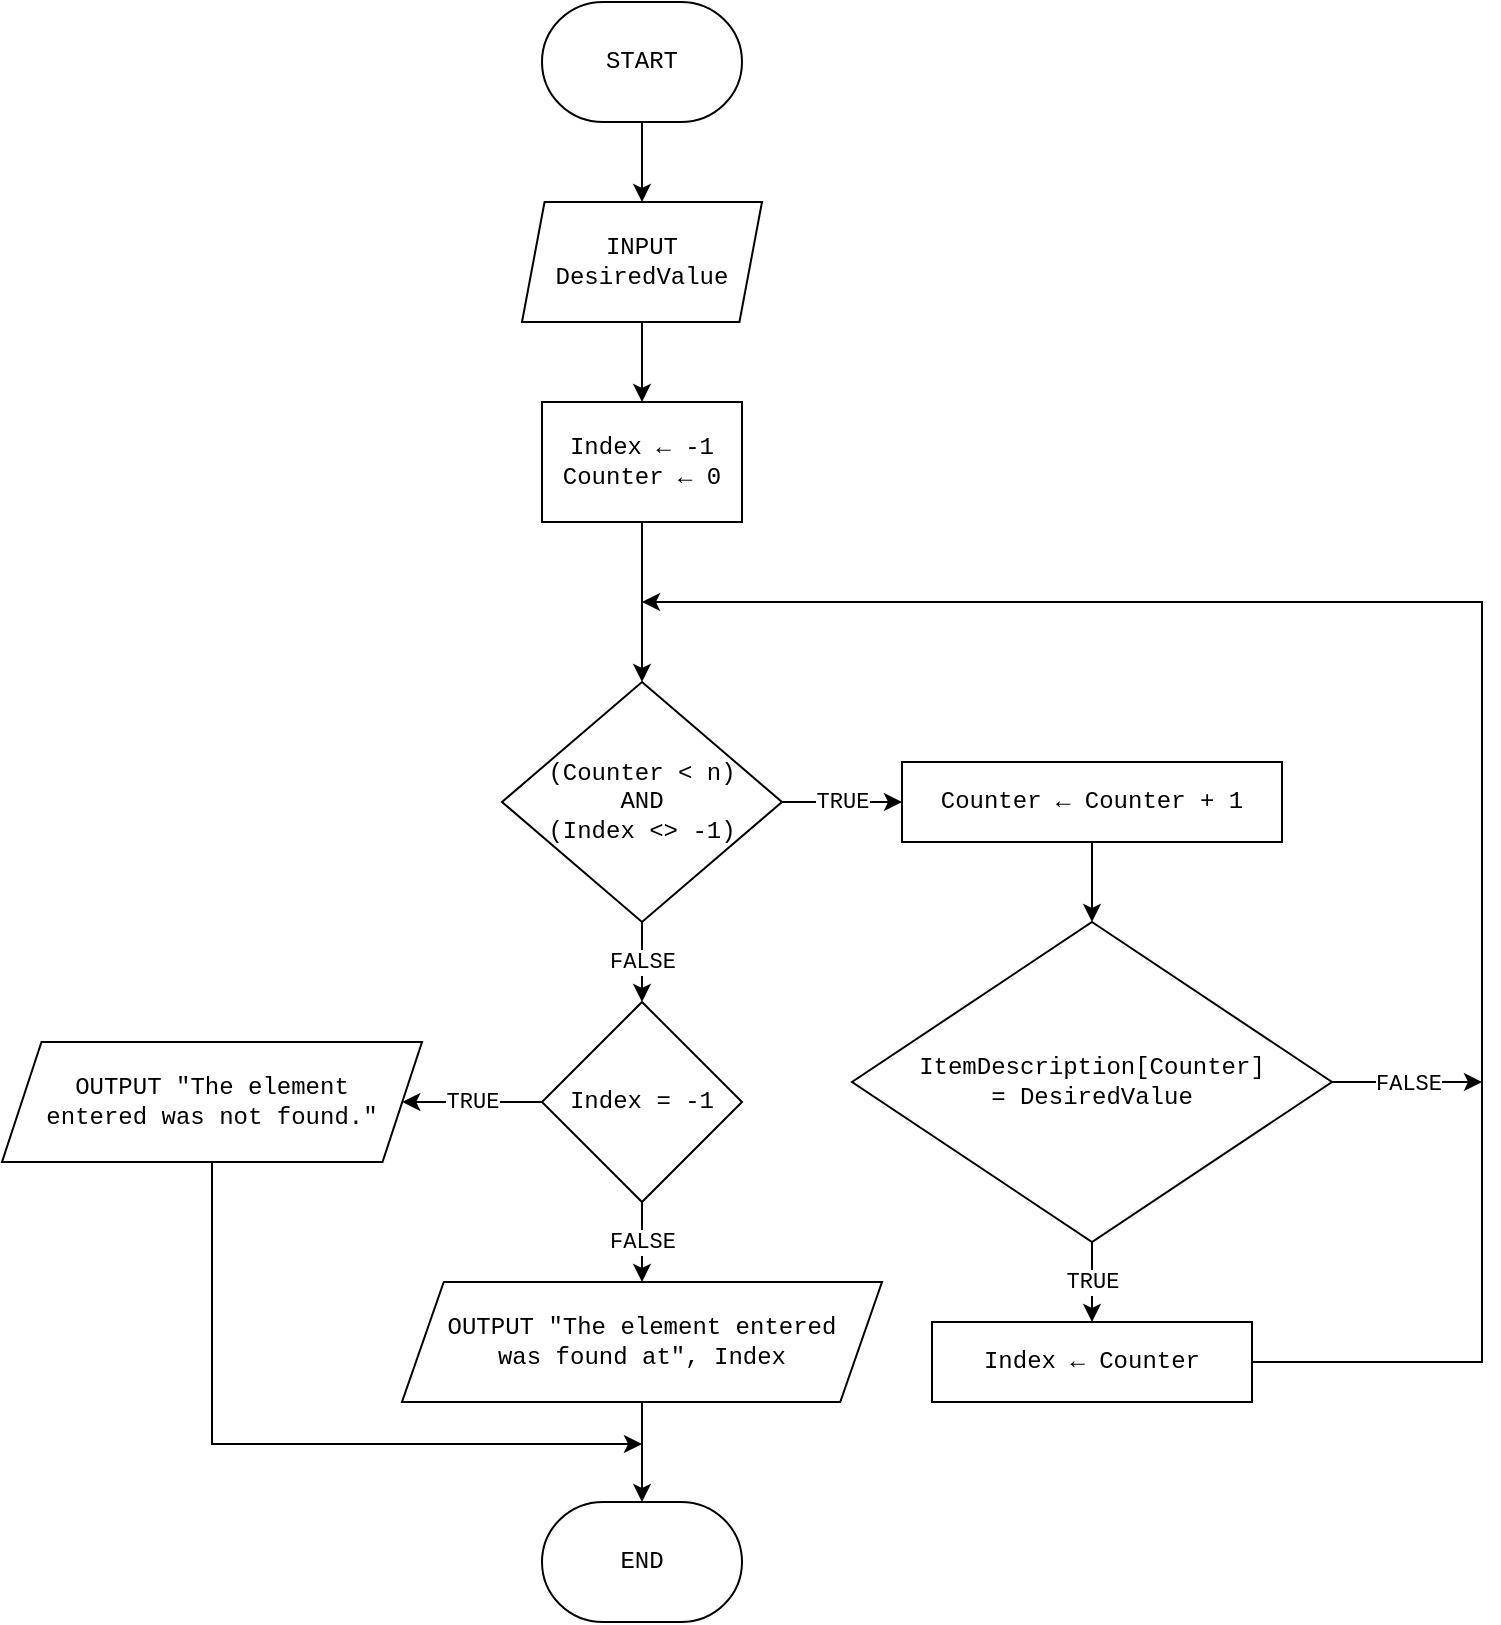 <mxfile version="13.7.7" type="device"><diagram id="6a731a19-8d31-9384-78a2-239565b7b9f0" name="Page-1"><mxGraphModel dx="868" dy="431" grid="1" gridSize="10" guides="1" tooltips="1" connect="1" arrows="1" fold="1" page="1" pageScale="1" pageWidth="1169" pageHeight="827" background="#ffffff" math="0" shadow="0"><root><mxCell id="0"/><mxCell id="1" parent="0"/><mxCell id="4aopQjOT5wYyAolS8M5e-67" value="" style="edgeStyle=orthogonalEdgeStyle;rounded=0;orthogonalLoop=1;jettySize=auto;html=1;fontFamily=Courier New;strokeWidth=1;" parent="1" source="4aopQjOT5wYyAolS8M5e-55" target="4aopQjOT5wYyAolS8M5e-56" edge="1"><mxGeometry relative="1" as="geometry"/></mxCell><mxCell id="4aopQjOT5wYyAolS8M5e-55" value="START" style="strokeWidth=1;html=1;shape=mxgraph.flowchart.terminator;whiteSpace=wrap;fontFamily=Courier New;" parent="1" vertex="1"><mxGeometry x="390" y="9" width="100" height="60" as="geometry"/></mxCell><mxCell id="4aopQjOT5wYyAolS8M5e-68" value="" style="edgeStyle=orthogonalEdgeStyle;rounded=0;orthogonalLoop=1;jettySize=auto;html=1;fontFamily=Courier New;strokeWidth=1;" parent="1" source="4aopQjOT5wYyAolS8M5e-56" target="4aopQjOT5wYyAolS8M5e-57" edge="1"><mxGeometry relative="1" as="geometry"/></mxCell><mxCell id="4aopQjOT5wYyAolS8M5e-56" value="INPUT&lt;br&gt;DesiredValue" style="shape=parallelogram;html=1;strokeWidth=1;perimeter=parallelogramPerimeter;rounded=1;arcSize=0;size=0.094;whiteSpace=wrap;fontFamily=Courier New;" parent="1" vertex="1"><mxGeometry x="380" y="109" width="120" height="60" as="geometry"/></mxCell><mxCell id="4aopQjOT5wYyAolS8M5e-70" value="" style="edgeStyle=orthogonalEdgeStyle;rounded=0;orthogonalLoop=1;jettySize=auto;html=1;fontFamily=Courier New;strokeWidth=1;" parent="1" source="4aopQjOT5wYyAolS8M5e-57" target="4aopQjOT5wYyAolS8M5e-58" edge="1"><mxGeometry relative="1" as="geometry"/></mxCell><mxCell id="4aopQjOT5wYyAolS8M5e-57" value="&lt;div&gt;Index ← -1&lt;/div&gt;&lt;div&gt;Counter ← 0&lt;/div&gt;" style="rounded=1;whiteSpace=wrap;html=1;absoluteArcSize=1;arcSize=0;strokeWidth=1;fontFamily=Courier New;" parent="1" vertex="1"><mxGeometry x="390" y="209" width="100" height="60" as="geometry"/></mxCell><mxCell id="4aopQjOT5wYyAolS8M5e-71" value="FALSE" style="edgeStyle=orthogonalEdgeStyle;rounded=0;orthogonalLoop=1;jettySize=auto;html=1;fontFamily=Courier New;strokeWidth=1;" parent="1" source="4aopQjOT5wYyAolS8M5e-58" target="4aopQjOT5wYyAolS8M5e-62" edge="1"><mxGeometry relative="1" as="geometry"/></mxCell><mxCell id="4aopQjOT5wYyAolS8M5e-72" value="TRUE" style="edgeStyle=orthogonalEdgeStyle;rounded=0;orthogonalLoop=1;jettySize=auto;html=1;fontFamily=Courier New;strokeWidth=1;" parent="1" source="4aopQjOT5wYyAolS8M5e-58" target="4aopQjOT5wYyAolS8M5e-60" edge="1"><mxGeometry relative="1" as="geometry"/></mxCell><mxCell id="4aopQjOT5wYyAolS8M5e-58" value="(Counter &amp;lt; n)&lt;br&gt;AND&lt;br&gt;(Index &amp;lt;&amp;gt; -1)" style="strokeWidth=1;html=1;shape=mxgraph.flowchart.decision;whiteSpace=wrap;fontFamily=Courier New;" parent="1" vertex="1"><mxGeometry x="370" y="349" width="140" height="120" as="geometry"/></mxCell><mxCell id="4aopQjOT5wYyAolS8M5e-75" value="TRUE" style="edgeStyle=orthogonalEdgeStyle;rounded=0;orthogonalLoop=1;jettySize=auto;html=1;fontFamily=Courier New;strokeWidth=1;" parent="1" source="4aopQjOT5wYyAolS8M5e-59" target="4aopQjOT5wYyAolS8M5e-61" edge="1"><mxGeometry relative="1" as="geometry"/></mxCell><mxCell id="89qcx35eG2iA4Gg_0h0--1" value="FALSE" style="edgeStyle=orthogonalEdgeStyle;rounded=0;orthogonalLoop=1;jettySize=auto;html=1;exitX=1;exitY=0.5;exitDx=0;exitDy=0;exitPerimeter=0;fontFamily=Courier New;strokeWidth=1;" parent="1" source="4aopQjOT5wYyAolS8M5e-59" edge="1"><mxGeometry relative="1" as="geometry"><mxPoint x="860" y="549" as="targetPoint"/></mxGeometry></mxCell><mxCell id="4aopQjOT5wYyAolS8M5e-59" value="ItemDescription[Counter]&lt;br&gt;= DesiredValue" style="strokeWidth=1;html=1;shape=mxgraph.flowchart.decision;whiteSpace=wrap;fontFamily=Courier New;" parent="1" vertex="1"><mxGeometry x="545" y="469" width="240" height="160" as="geometry"/></mxCell><mxCell id="4aopQjOT5wYyAolS8M5e-73" value="" style="edgeStyle=orthogonalEdgeStyle;rounded=0;orthogonalLoop=1;jettySize=auto;html=1;fontFamily=Courier New;strokeWidth=1;" parent="1" source="4aopQjOT5wYyAolS8M5e-60" target="4aopQjOT5wYyAolS8M5e-59" edge="1"><mxGeometry relative="1" as="geometry"/></mxCell><mxCell id="4aopQjOT5wYyAolS8M5e-60" value="&lt;div&gt;Counter ← Counter + 1&lt;/div&gt;" style="rounded=1;whiteSpace=wrap;html=1;absoluteArcSize=1;arcSize=0;strokeWidth=1;fontFamily=Courier New;" parent="1" vertex="1"><mxGeometry x="570" y="389" width="190" height="40" as="geometry"/></mxCell><mxCell id="bjvfdXLjTbMyFbtOyR9q-5" style="edgeStyle=orthogonalEdgeStyle;rounded=0;orthogonalLoop=1;jettySize=auto;html=1;fontFamily=Courier New;strokeWidth=1;exitX=1;exitY=0.5;exitDx=0;exitDy=0;" parent="1" edge="1" source="4aopQjOT5wYyAolS8M5e-61"><mxGeometry relative="1" as="geometry"><mxPoint x="440" y="309" as="targetPoint"/><Array as="points"><mxPoint x="860" y="689"/><mxPoint x="860" y="309"/></Array><mxPoint x="765" y="689" as="sourcePoint"/></mxGeometry></mxCell><mxCell id="4aopQjOT5wYyAolS8M5e-61" value="&lt;div&gt;Index ← Counter&lt;/div&gt;" style="rounded=1;whiteSpace=wrap;html=1;absoluteArcSize=1;arcSize=0;strokeWidth=1;fontFamily=Courier New;" parent="1" vertex="1"><mxGeometry x="585" y="669" width="160" height="40" as="geometry"/></mxCell><mxCell id="bjvfdXLjTbMyFbtOyR9q-2" value="TRUE" style="edgeStyle=orthogonalEdgeStyle;rounded=0;orthogonalLoop=1;jettySize=auto;html=1;fontFamily=Courier New;strokeWidth=1;" parent="1" source="4aopQjOT5wYyAolS8M5e-62" target="4aopQjOT5wYyAolS8M5e-63" edge="1"><mxGeometry relative="1" as="geometry"/></mxCell><mxCell id="bjvfdXLjTbMyFbtOyR9q-3" value="FALSE" style="edgeStyle=orthogonalEdgeStyle;rounded=0;orthogonalLoop=1;jettySize=auto;html=1;fontFamily=Courier New;strokeWidth=1;" parent="1" source="4aopQjOT5wYyAolS8M5e-62" target="4aopQjOT5wYyAolS8M5e-69" edge="1"><mxGeometry relative="1" as="geometry"/></mxCell><mxCell id="4aopQjOT5wYyAolS8M5e-62" value="Index = -1" style="strokeWidth=1;html=1;shape=mxgraph.flowchart.decision;whiteSpace=wrap;fontFamily=Courier New;" parent="1" vertex="1"><mxGeometry x="390" y="509" width="100" height="100" as="geometry"/></mxCell><mxCell id="89qcx35eG2iA4Gg_0h0--2" style="edgeStyle=orthogonalEdgeStyle;rounded=0;orthogonalLoop=1;jettySize=auto;html=1;exitX=0.5;exitY=1;exitDx=0;exitDy=0;fontFamily=Courier New;strokeWidth=1;" parent="1" source="4aopQjOT5wYyAolS8M5e-63" edge="1"><mxGeometry relative="1" as="geometry"><mxPoint x="440" y="730" as="targetPoint"/><Array as="points"><mxPoint x="225" y="730"/></Array></mxGeometry></mxCell><mxCell id="4aopQjOT5wYyAolS8M5e-63" value="OUTPUT &quot;The element&lt;br&gt;entered was not found.&quot;" style="shape=parallelogram;html=1;strokeWidth=1;perimeter=parallelogramPerimeter;whiteSpace=wrap;rounded=1;arcSize=0;size=0.094;fontFamily=Courier New;" parent="1" vertex="1"><mxGeometry x="120" y="529" width="210" height="60" as="geometry"/></mxCell><mxCell id="4aopQjOT5wYyAolS8M5e-65" value="&lt;div style=&quot;&quot;&gt;&lt;span&gt;END&lt;/span&gt;&lt;/div&gt;" style="strokeWidth=1;html=1;shape=mxgraph.flowchart.terminator;whiteSpace=wrap;align=center;fontFamily=Courier New;" parent="1" vertex="1"><mxGeometry x="390" y="759" width="100" height="60" as="geometry"/></mxCell><mxCell id="bjvfdXLjTbMyFbtOyR9q-7" value="" style="edgeStyle=orthogonalEdgeStyle;rounded=0;orthogonalLoop=1;jettySize=auto;html=1;fontFamily=Courier New;strokeWidth=1;" parent="1" source="4aopQjOT5wYyAolS8M5e-69" target="4aopQjOT5wYyAolS8M5e-65" edge="1"><mxGeometry relative="1" as="geometry"/></mxCell><mxCell id="4aopQjOT5wYyAolS8M5e-69" value="OUTPUT &quot;The element entered&lt;br&gt;was found at&quot;, Index" style="shape=parallelogram;html=1;strokeWidth=1;perimeter=parallelogramPerimeter;whiteSpace=wrap;rounded=1;arcSize=0;size=0.087;align=center;fontFamily=Courier New;" parent="1" vertex="1"><mxGeometry x="320" y="649" width="240" height="60" as="geometry"/></mxCell></root></mxGraphModel></diagram></mxfile>